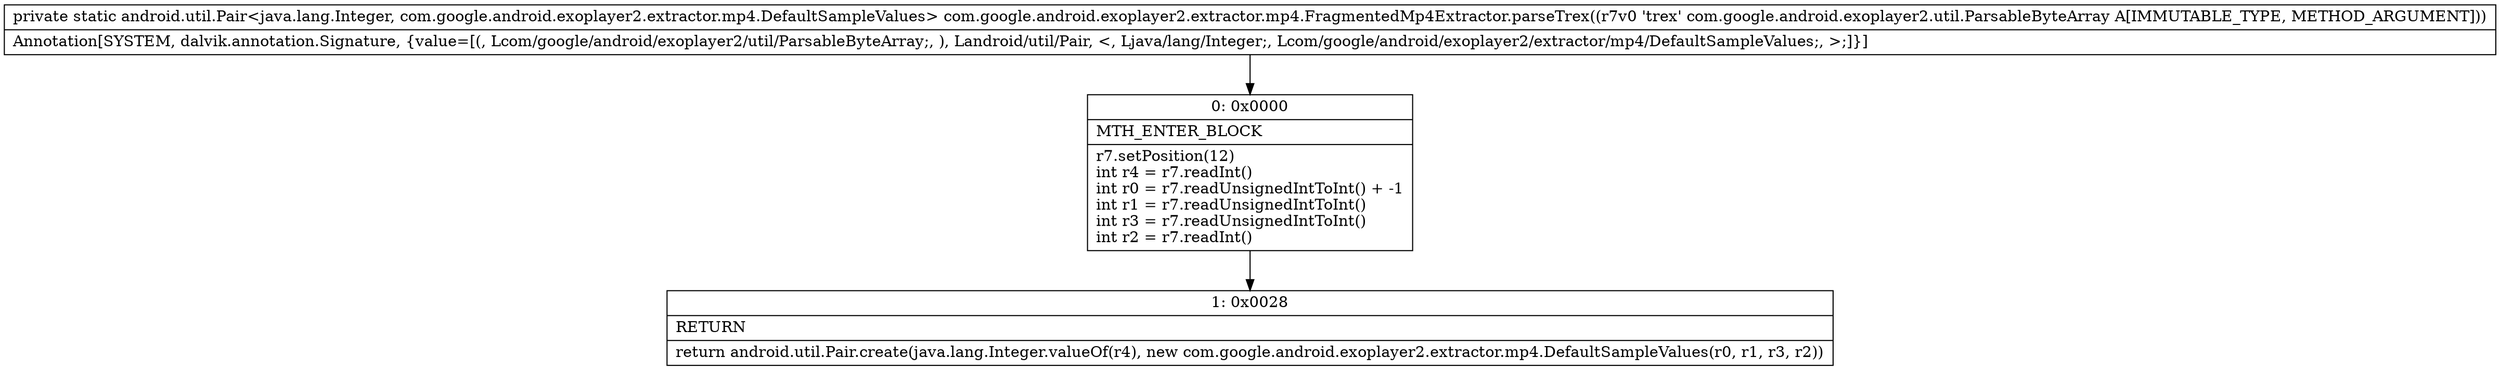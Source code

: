 digraph "CFG forcom.google.android.exoplayer2.extractor.mp4.FragmentedMp4Extractor.parseTrex(Lcom\/google\/android\/exoplayer2\/util\/ParsableByteArray;)Landroid\/util\/Pair;" {
Node_0 [shape=record,label="{0\:\ 0x0000|MTH_ENTER_BLOCK\l|r7.setPosition(12)\lint r4 = r7.readInt()\lint r0 = r7.readUnsignedIntToInt() + \-1\lint r1 = r7.readUnsignedIntToInt()\lint r3 = r7.readUnsignedIntToInt()\lint r2 = r7.readInt()\l}"];
Node_1 [shape=record,label="{1\:\ 0x0028|RETURN\l|return android.util.Pair.create(java.lang.Integer.valueOf(r4), new com.google.android.exoplayer2.extractor.mp4.DefaultSampleValues(r0, r1, r3, r2))\l}"];
MethodNode[shape=record,label="{private static android.util.Pair\<java.lang.Integer, com.google.android.exoplayer2.extractor.mp4.DefaultSampleValues\> com.google.android.exoplayer2.extractor.mp4.FragmentedMp4Extractor.parseTrex((r7v0 'trex' com.google.android.exoplayer2.util.ParsableByteArray A[IMMUTABLE_TYPE, METHOD_ARGUMENT]))  | Annotation[SYSTEM, dalvik.annotation.Signature, \{value=[(, Lcom\/google\/android\/exoplayer2\/util\/ParsableByteArray;, ), Landroid\/util\/Pair, \<, Ljava\/lang\/Integer;, Lcom\/google\/android\/exoplayer2\/extractor\/mp4\/DefaultSampleValues;, \>;]\}]\l}"];
MethodNode -> Node_0;
Node_0 -> Node_1;
}

